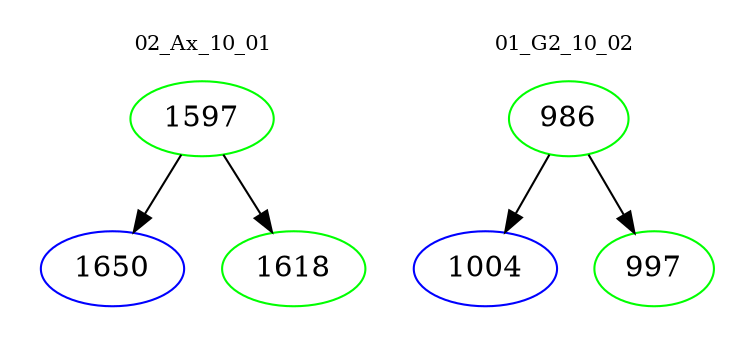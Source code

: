 digraph{
subgraph cluster_0 {
color = white
label = "02_Ax_10_01";
fontsize=10;
T0_1597 [label="1597", color="green"]
T0_1597 -> T0_1650 [color="black"]
T0_1650 [label="1650", color="blue"]
T0_1597 -> T0_1618 [color="black"]
T0_1618 [label="1618", color="green"]
}
subgraph cluster_1 {
color = white
label = "01_G2_10_02";
fontsize=10;
T1_986 [label="986", color="green"]
T1_986 -> T1_1004 [color="black"]
T1_1004 [label="1004", color="blue"]
T1_986 -> T1_997 [color="black"]
T1_997 [label="997", color="green"]
}
}
